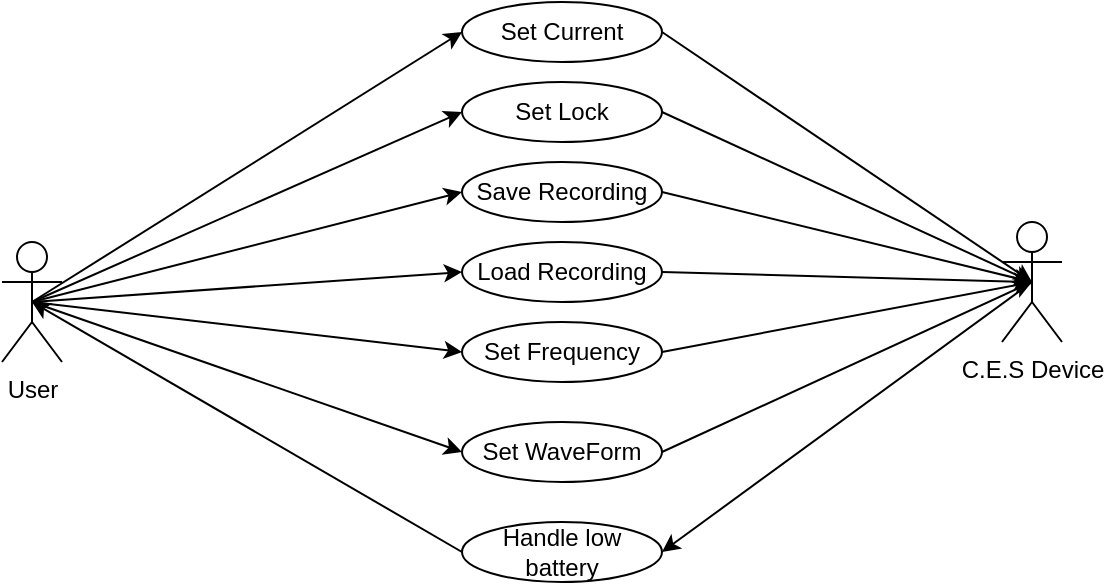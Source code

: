<mxfile version="15.7.3" type="device"><diagram id="0ts5_6S3xvp_qhpeQRrQ" name="Page-1"><mxGraphModel dx="1038" dy="649" grid="1" gridSize="10" guides="1" tooltips="1" connect="1" arrows="1" fold="1" page="1" pageScale="1" pageWidth="850" pageHeight="1100" math="0" shadow="0"><root><mxCell id="0"/><mxCell id="1" parent="0"/><mxCell id="v5696RGfdBj2dkb3Lz0e-1" value="Set Current" style="ellipse;whiteSpace=wrap;html=1;" parent="1" vertex="1"><mxGeometry x="350" y="50" width="100" height="30" as="geometry"/></mxCell><mxCell id="v5696RGfdBj2dkb3Lz0e-6" style="rounded=0;orthogonalLoop=1;jettySize=auto;html=1;entryX=0.5;entryY=0.5;entryDx=0;entryDy=0;entryPerimeter=0;exitX=1;exitY=0.5;exitDx=0;exitDy=0;" parent="1" source="v5696RGfdBj2dkb3Lz0e-1" target="v5696RGfdBj2dkb3Lz0e-2" edge="1"><mxGeometry relative="1" as="geometry"/></mxCell><mxCell id="v5696RGfdBj2dkb3Lz0e-2" value="C.E.S Device" style="shape=umlActor;verticalLabelPosition=bottom;verticalAlign=top;html=1;outlineConnect=0;" parent="1" vertex="1"><mxGeometry x="620" y="160" width="30" height="60" as="geometry"/></mxCell><mxCell id="v5696RGfdBj2dkb3Lz0e-10" style="edgeStyle=none;rounded=0;orthogonalLoop=1;jettySize=auto;html=1;exitX=0.5;exitY=0.5;exitDx=0;exitDy=0;exitPerimeter=0;entryX=0;entryY=0.5;entryDx=0;entryDy=0;" parent="1" source="v5696RGfdBj2dkb3Lz0e-3" target="v5696RGfdBj2dkb3Lz0e-1" edge="1"><mxGeometry relative="1" as="geometry"/></mxCell><mxCell id="v5696RGfdBj2dkb3Lz0e-12" style="edgeStyle=none;rounded=0;orthogonalLoop=1;jettySize=auto;html=1;exitX=0.5;exitY=0.5;exitDx=0;exitDy=0;exitPerimeter=0;entryX=0;entryY=0.5;entryDx=0;entryDy=0;" parent="1" source="v5696RGfdBj2dkb3Lz0e-3" target="v5696RGfdBj2dkb3Lz0e-11" edge="1"><mxGeometry relative="1" as="geometry"/></mxCell><mxCell id="v5696RGfdBj2dkb3Lz0e-15" style="edgeStyle=none;rounded=0;orthogonalLoop=1;jettySize=auto;html=1;exitX=0.5;exitY=0.5;exitDx=0;exitDy=0;exitPerimeter=0;entryX=0;entryY=0.5;entryDx=0;entryDy=0;" parent="1" source="v5696RGfdBj2dkb3Lz0e-3" target="v5696RGfdBj2dkb3Lz0e-14" edge="1"><mxGeometry relative="1" as="geometry"/></mxCell><mxCell id="v5696RGfdBj2dkb3Lz0e-18" style="edgeStyle=none;rounded=0;orthogonalLoop=1;jettySize=auto;html=1;exitX=0.5;exitY=0.5;exitDx=0;exitDy=0;exitPerimeter=0;entryX=0;entryY=0.5;entryDx=0;entryDy=0;" parent="1" source="v5696RGfdBj2dkb3Lz0e-3" target="v5696RGfdBj2dkb3Lz0e-17" edge="1"><mxGeometry relative="1" as="geometry"/></mxCell><mxCell id="v5696RGfdBj2dkb3Lz0e-21" style="edgeStyle=none;rounded=0;orthogonalLoop=1;jettySize=auto;html=1;exitX=0.5;exitY=0.5;exitDx=0;exitDy=0;exitPerimeter=0;entryX=0;entryY=0.5;entryDx=0;entryDy=0;" parent="1" source="v5696RGfdBj2dkb3Lz0e-3" target="v5696RGfdBj2dkb3Lz0e-20" edge="1"><mxGeometry relative="1" as="geometry"/></mxCell><mxCell id="v5696RGfdBj2dkb3Lz0e-24" style="edgeStyle=none;rounded=0;orthogonalLoop=1;jettySize=auto;html=1;exitX=0.5;exitY=0.5;exitDx=0;exitDy=0;exitPerimeter=0;entryX=0;entryY=0.5;entryDx=0;entryDy=0;" parent="1" source="v5696RGfdBj2dkb3Lz0e-3" target="v5696RGfdBj2dkb3Lz0e-23" edge="1"><mxGeometry relative="1" as="geometry"/></mxCell><mxCell id="v5696RGfdBj2dkb3Lz0e-27" style="edgeStyle=none;rounded=0;orthogonalLoop=1;jettySize=auto;html=1;exitX=0;exitY=0.5;exitDx=0;exitDy=0;entryX=0.5;entryY=0.5;entryDx=0;entryDy=0;entryPerimeter=0;" parent="1" source="v5696RGfdBj2dkb3Lz0e-26" target="v5696RGfdBj2dkb3Lz0e-3" edge="1"><mxGeometry relative="1" as="geometry"/></mxCell><mxCell id="v5696RGfdBj2dkb3Lz0e-3" value="User&lt;br&gt;" style="shape=umlActor;verticalLabelPosition=bottom;verticalAlign=top;html=1;outlineConnect=0;" parent="1" vertex="1"><mxGeometry x="120" y="170" width="30" height="60" as="geometry"/></mxCell><mxCell id="v5696RGfdBj2dkb3Lz0e-13" style="edgeStyle=none;rounded=0;orthogonalLoop=1;jettySize=auto;html=1;exitX=1;exitY=0.5;exitDx=0;exitDy=0;entryX=0.5;entryY=0.5;entryDx=0;entryDy=0;entryPerimeter=0;" parent="1" source="v5696RGfdBj2dkb3Lz0e-11" target="v5696RGfdBj2dkb3Lz0e-2" edge="1"><mxGeometry relative="1" as="geometry"/></mxCell><mxCell id="v5696RGfdBj2dkb3Lz0e-11" value="Set Lock" style="ellipse;whiteSpace=wrap;html=1;" parent="1" vertex="1"><mxGeometry x="350" y="90" width="100" height="30" as="geometry"/></mxCell><mxCell id="v5696RGfdBj2dkb3Lz0e-16" style="edgeStyle=none;rounded=0;orthogonalLoop=1;jettySize=auto;html=1;exitX=1;exitY=0.5;exitDx=0;exitDy=0;entryX=0.5;entryY=0.5;entryDx=0;entryDy=0;entryPerimeter=0;" parent="1" source="v5696RGfdBj2dkb3Lz0e-14" target="v5696RGfdBj2dkb3Lz0e-2" edge="1"><mxGeometry relative="1" as="geometry"/></mxCell><mxCell id="v5696RGfdBj2dkb3Lz0e-14" value="Save Recording" style="ellipse;whiteSpace=wrap;html=1;" parent="1" vertex="1"><mxGeometry x="350" y="130" width="100" height="30" as="geometry"/></mxCell><mxCell id="v5696RGfdBj2dkb3Lz0e-19" style="edgeStyle=none;rounded=0;orthogonalLoop=1;jettySize=auto;html=1;exitX=1;exitY=0.5;exitDx=0;exitDy=0;entryX=0.5;entryY=0.5;entryDx=0;entryDy=0;entryPerimeter=0;" parent="1" source="v5696RGfdBj2dkb3Lz0e-17" target="v5696RGfdBj2dkb3Lz0e-2" edge="1"><mxGeometry relative="1" as="geometry"/></mxCell><mxCell id="v5696RGfdBj2dkb3Lz0e-17" value="Load Recording" style="ellipse;whiteSpace=wrap;html=1;" parent="1" vertex="1"><mxGeometry x="350" y="170" width="100" height="30" as="geometry"/></mxCell><mxCell id="v5696RGfdBj2dkb3Lz0e-22" style="edgeStyle=none;rounded=0;orthogonalLoop=1;jettySize=auto;html=1;exitX=1;exitY=0.5;exitDx=0;exitDy=0;entryX=0.5;entryY=0.5;entryDx=0;entryDy=0;entryPerimeter=0;" parent="1" source="v5696RGfdBj2dkb3Lz0e-20" target="v5696RGfdBj2dkb3Lz0e-2" edge="1"><mxGeometry relative="1" as="geometry"/></mxCell><mxCell id="v5696RGfdBj2dkb3Lz0e-20" value="Set Frequency" style="ellipse;whiteSpace=wrap;html=1;" parent="1" vertex="1"><mxGeometry x="350" y="210" width="100" height="30" as="geometry"/></mxCell><mxCell id="v5696RGfdBj2dkb3Lz0e-25" style="edgeStyle=none;rounded=0;orthogonalLoop=1;jettySize=auto;html=1;exitX=1;exitY=0.5;exitDx=0;exitDy=0;entryX=0.5;entryY=0.5;entryDx=0;entryDy=0;entryPerimeter=0;" parent="1" source="v5696RGfdBj2dkb3Lz0e-23" target="v5696RGfdBj2dkb3Lz0e-2" edge="1"><mxGeometry relative="1" as="geometry"/></mxCell><mxCell id="v5696RGfdBj2dkb3Lz0e-23" value="Set WaveForm" style="ellipse;whiteSpace=wrap;html=1;" parent="1" vertex="1"><mxGeometry x="350" y="260" width="100" height="30" as="geometry"/></mxCell><mxCell id="v5696RGfdBj2dkb3Lz0e-28" style="edgeStyle=none;rounded=0;orthogonalLoop=1;jettySize=auto;html=1;exitX=0.5;exitY=0.5;exitDx=0;exitDy=0;entryX=1;entryY=0.5;entryDx=0;entryDy=0;exitPerimeter=0;" parent="1" source="v5696RGfdBj2dkb3Lz0e-2" target="v5696RGfdBj2dkb3Lz0e-26" edge="1"><mxGeometry relative="1" as="geometry"/></mxCell><mxCell id="v5696RGfdBj2dkb3Lz0e-26" value="Handle low battery" style="ellipse;whiteSpace=wrap;html=1;" parent="1" vertex="1"><mxGeometry x="350" y="310" width="100" height="30" as="geometry"/></mxCell></root></mxGraphModel></diagram></mxfile>